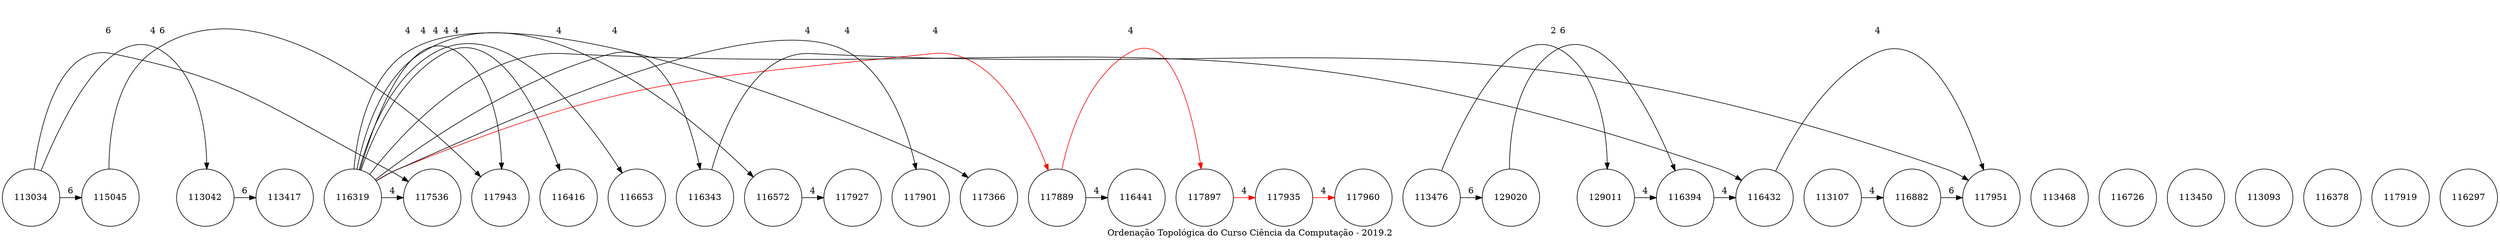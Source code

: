 digraph G {
 label = "Ordenação Topológica do Curso Ciência da Computação - 2019.2"
 node [shape=circle]
subgraph { rank = same; 113034;113468;113476;116726;113450;129011;129020;113042;113093;116319;116394;117889;113107;113417;115045;117366;117897;117901;116572;116343;117935;116441;116378;116653;116432;117960;116882;116416;117943;117536;117951;117927;117919;116297;
}
ranksep=6;
113034;
113468;
113476;
116726;
113450;
113093;
116319;
113107;
116378;
117919;
116297;
113034 -> 113042 [label="6"];
113034 -> 115045 [label="6"];
113034 -> 117536 [label="6"];
113476 -> 129011 [label="6"];
113476 -> 129020 [label="6"];
116319 -> 117889 [label="4" color="red"];
116319 -> 117366 [label="4"];
116319 -> 117901 [label="4"];
116319 -> 116572 [label="4"];
116319 -> 116343 [label="4"];
116319 -> 116653 [label="4"];
116319 -> 116432 [label="4"];
116319 -> 116416 [label="4"];
116319 -> 117943 [label="4"];
116319 -> 117536 [label="4"];
113107 -> 116882 [label="4"];
113042 -> 113417 [label="6"];
115045 -> 117943 [label="4"];
129011 -> 116394 [label="4"];
129020 -> 116394 [label="2"];
117889 -> 117897 [label="4" color="red"];
117889 -> 116441 [label="4"];
116572 -> 117927 [label="4"];
116343 -> 117951 [label="4"];
116882 -> 117951 [label="6"];
116394 -> 116432 [label="4"];
117897 -> 117935 [label="4" color="red"];
116432 -> 117951 [label="4"];
117935 -> 117960 [label="4" color="red"];

}